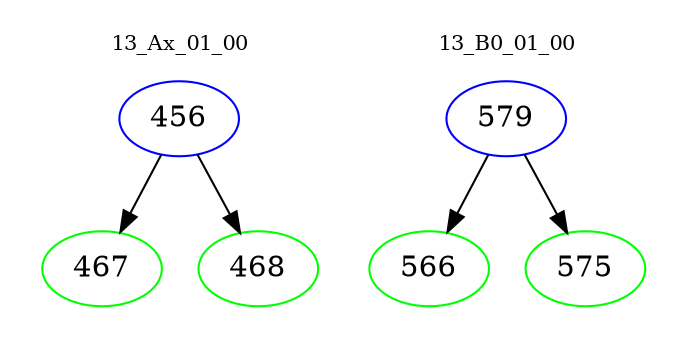 digraph{
subgraph cluster_0 {
color = white
label = "13_Ax_01_00";
fontsize=10;
T0_456 [label="456", color="blue"]
T0_456 -> T0_467 [color="black"]
T0_467 [label="467", color="green"]
T0_456 -> T0_468 [color="black"]
T0_468 [label="468", color="green"]
}
subgraph cluster_1 {
color = white
label = "13_B0_01_00";
fontsize=10;
T1_579 [label="579", color="blue"]
T1_579 -> T1_566 [color="black"]
T1_566 [label="566", color="green"]
T1_579 -> T1_575 [color="black"]
T1_575 [label="575", color="green"]
}
}
